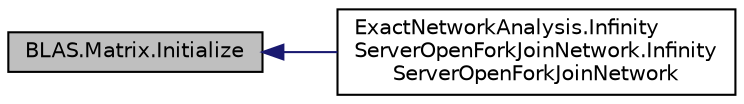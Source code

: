 digraph "BLAS.Matrix.Initialize"
{
  edge [fontname="Helvetica",fontsize="10",labelfontname="Helvetica",labelfontsize="10"];
  node [fontname="Helvetica",fontsize="10",shape=record];
  rankdir="LR";
  Node1 [label="BLAS.Matrix.Initialize",height=0.2,width=0.4,color="black", fillcolor="grey75", style="filled", fontcolor="black"];
  Node1 -> Node2 [dir="back",color="midnightblue",fontsize="10",style="solid",fontname="Helvetica"];
  Node2 [label="ExactNetworkAnalysis.Infinity\lServerOpenForkJoinNetwork.Infinity\lServerOpenForkJoinNetwork",height=0.2,width=0.4,color="black", fillcolor="white", style="filled",URL="$class_exact_network_analysis_1_1_infinity_server_open_fork_join_network.html#aa68fa7a62d49fc7f9add83dde539fc09",tooltip="Задает сеть с делением и слиянием требований с бесконечноприборными базовыми системами обслуживания ..."];
}
